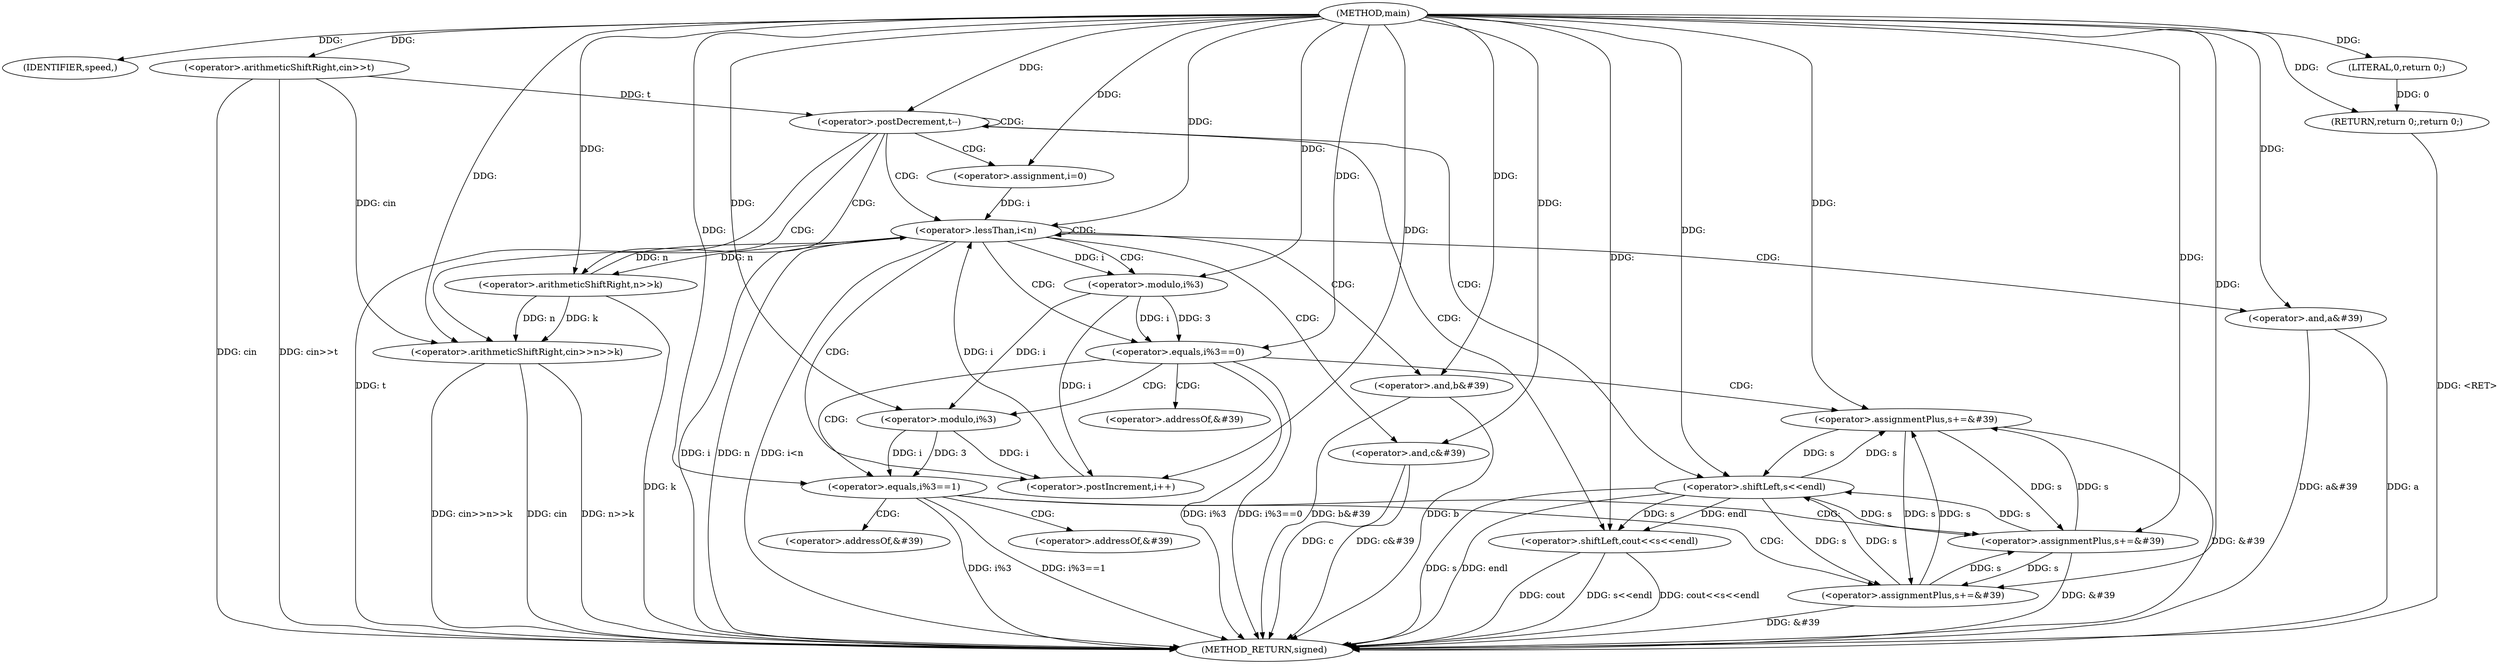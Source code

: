 digraph "main" {  
"1000101" [label = "(METHOD,main)" ]
"1000173" [label = "(METHOD_RETURN,signed)" ]
"1000103" [label = "(IDENTIFIER,speed,)" ]
"1000105" [label = "(<operator>.arithmeticShiftRight,cin>>t)" ]
"1000171" [label = "(RETURN,return 0;,return 0;)" ]
"1000109" [label = "(<operator>.postDecrement,t--)" ]
"1000172" [label = "(LITERAL,0,return 0;)" ]
"1000114" [label = "(<operator>.arithmeticShiftRight,cin>>n>>k)" ]
"1000166" [label = "(<operator>.shiftLeft,cout<<s<<endl)" ]
"1000122" [label = "(<operator>.assignment,i=0)" ]
"1000125" [label = "(<operator>.lessThan,i<n)" ]
"1000128" [label = "(<operator>.postIncrement,i++)" ]
"1000116" [label = "(<operator>.arithmeticShiftRight,n>>k)" ]
"1000157" [label = "(<operator>.and,a&#39)" ]
"1000160" [label = "(<operator>.and,b&#39)" ]
"1000163" [label = "(<operator>.and,c&#39)" ]
"1000168" [label = "(<operator>.shiftLeft,s<<endl)" ]
"1000132" [label = "(<operator>.equals,i%3==0)" ]
"1000137" [label = "(<operator>.assignmentPlus,s+=&#39)" ]
"1000133" [label = "(<operator>.modulo,i%3)" ]
"1000143" [label = "(<operator>.equals,i%3==1)" ]
"1000148" [label = "(<operator>.assignmentPlus,s+=&#39)" ]
"1000153" [label = "(<operator>.assignmentPlus,s+=&#39)" ]
"1000144" [label = "(<operator>.modulo,i%3)" ]
"1000139" [label = "(<operator>.addressOf,&#39)" ]
"1000150" [label = "(<operator>.addressOf,&#39)" ]
"1000155" [label = "(<operator>.addressOf,&#39)" ]
  "1000105" -> "1000173"  [ label = "DDG: cin"] 
  "1000105" -> "1000173"  [ label = "DDG: cin>>t"] 
  "1000109" -> "1000173"  [ label = "DDG: t"] 
  "1000114" -> "1000173"  [ label = "DDG: cin"] 
  "1000116" -> "1000173"  [ label = "DDG: k"] 
  "1000114" -> "1000173"  [ label = "DDG: n>>k"] 
  "1000114" -> "1000173"  [ label = "DDG: cin>>n>>k"] 
  "1000125" -> "1000173"  [ label = "DDG: i"] 
  "1000125" -> "1000173"  [ label = "DDG: n"] 
  "1000125" -> "1000173"  [ label = "DDG: i<n"] 
  "1000168" -> "1000173"  [ label = "DDG: s"] 
  "1000166" -> "1000173"  [ label = "DDG: s<<endl"] 
  "1000166" -> "1000173"  [ label = "DDG: cout<<s<<endl"] 
  "1000132" -> "1000173"  [ label = "DDG: i%3"] 
  "1000132" -> "1000173"  [ label = "DDG: i%3==0"] 
  "1000143" -> "1000173"  [ label = "DDG: i%3"] 
  "1000143" -> "1000173"  [ label = "DDG: i%3==1"] 
  "1000153" -> "1000173"  [ label = "DDG: &#39"] 
  "1000148" -> "1000173"  [ label = "DDG: &#39"] 
  "1000137" -> "1000173"  [ label = "DDG: &#39"] 
  "1000157" -> "1000173"  [ label = "DDG: a&#39"] 
  "1000160" -> "1000173"  [ label = "DDG: b&#39"] 
  "1000163" -> "1000173"  [ label = "DDG: c&#39"] 
  "1000171" -> "1000173"  [ label = "DDG: <RET>"] 
  "1000168" -> "1000173"  [ label = "DDG: endl"] 
  "1000166" -> "1000173"  [ label = "DDG: cout"] 
  "1000157" -> "1000173"  [ label = "DDG: a"] 
  "1000160" -> "1000173"  [ label = "DDG: b"] 
  "1000163" -> "1000173"  [ label = "DDG: c"] 
  "1000101" -> "1000103"  [ label = "DDG: "] 
  "1000172" -> "1000171"  [ label = "DDG: 0"] 
  "1000101" -> "1000171"  [ label = "DDG: "] 
  "1000101" -> "1000105"  [ label = "DDG: "] 
  "1000101" -> "1000172"  [ label = "DDG: "] 
  "1000105" -> "1000109"  [ label = "DDG: t"] 
  "1000101" -> "1000109"  [ label = "DDG: "] 
  "1000105" -> "1000114"  [ label = "DDG: cin"] 
  "1000101" -> "1000114"  [ label = "DDG: "] 
  "1000116" -> "1000114"  [ label = "DDG: n"] 
  "1000116" -> "1000114"  [ label = "DDG: k"] 
  "1000101" -> "1000122"  [ label = "DDG: "] 
  "1000101" -> "1000166"  [ label = "DDG: "] 
  "1000168" -> "1000166"  [ label = "DDG: endl"] 
  "1000168" -> "1000166"  [ label = "DDG: s"] 
  "1000125" -> "1000116"  [ label = "DDG: n"] 
  "1000101" -> "1000116"  [ label = "DDG: "] 
  "1000122" -> "1000125"  [ label = "DDG: i"] 
  "1000128" -> "1000125"  [ label = "DDG: i"] 
  "1000101" -> "1000125"  [ label = "DDG: "] 
  "1000116" -> "1000125"  [ label = "DDG: n"] 
  "1000133" -> "1000128"  [ label = "DDG: i"] 
  "1000144" -> "1000128"  [ label = "DDG: i"] 
  "1000101" -> "1000128"  [ label = "DDG: "] 
  "1000153" -> "1000168"  [ label = "DDG: s"] 
  "1000148" -> "1000168"  [ label = "DDG: s"] 
  "1000137" -> "1000168"  [ label = "DDG: s"] 
  "1000101" -> "1000168"  [ label = "DDG: "] 
  "1000101" -> "1000157"  [ label = "DDG: "] 
  "1000101" -> "1000160"  [ label = "DDG: "] 
  "1000101" -> "1000163"  [ label = "DDG: "] 
  "1000133" -> "1000132"  [ label = "DDG: 3"] 
  "1000133" -> "1000132"  [ label = "DDG: i"] 
  "1000101" -> "1000132"  [ label = "DDG: "] 
  "1000168" -> "1000137"  [ label = "DDG: s"] 
  "1000153" -> "1000137"  [ label = "DDG: s"] 
  "1000148" -> "1000137"  [ label = "DDG: s"] 
  "1000101" -> "1000137"  [ label = "DDG: "] 
  "1000125" -> "1000133"  [ label = "DDG: i"] 
  "1000101" -> "1000133"  [ label = "DDG: "] 
  "1000144" -> "1000143"  [ label = "DDG: 3"] 
  "1000144" -> "1000143"  [ label = "DDG: i"] 
  "1000101" -> "1000143"  [ label = "DDG: "] 
  "1000168" -> "1000148"  [ label = "DDG: s"] 
  "1000153" -> "1000148"  [ label = "DDG: s"] 
  "1000137" -> "1000148"  [ label = "DDG: s"] 
  "1000101" -> "1000148"  [ label = "DDG: "] 
  "1000133" -> "1000144"  [ label = "DDG: i"] 
  "1000101" -> "1000144"  [ label = "DDG: "] 
  "1000168" -> "1000153"  [ label = "DDG: s"] 
  "1000148" -> "1000153"  [ label = "DDG: s"] 
  "1000137" -> "1000153"  [ label = "DDG: s"] 
  "1000101" -> "1000153"  [ label = "DDG: "] 
  "1000109" -> "1000125"  [ label = "CDG: "] 
  "1000109" -> "1000109"  [ label = "CDG: "] 
  "1000109" -> "1000166"  [ label = "CDG: "] 
  "1000109" -> "1000114"  [ label = "CDG: "] 
  "1000109" -> "1000122"  [ label = "CDG: "] 
  "1000109" -> "1000168"  [ label = "CDG: "] 
  "1000109" -> "1000116"  [ label = "CDG: "] 
  "1000125" -> "1000125"  [ label = "CDG: "] 
  "1000125" -> "1000128"  [ label = "CDG: "] 
  "1000125" -> "1000133"  [ label = "CDG: "] 
  "1000125" -> "1000157"  [ label = "CDG: "] 
  "1000125" -> "1000163"  [ label = "CDG: "] 
  "1000125" -> "1000132"  [ label = "CDG: "] 
  "1000125" -> "1000160"  [ label = "CDG: "] 
  "1000132" -> "1000139"  [ label = "CDG: "] 
  "1000132" -> "1000144"  [ label = "CDG: "] 
  "1000132" -> "1000143"  [ label = "CDG: "] 
  "1000132" -> "1000137"  [ label = "CDG: "] 
  "1000143" -> "1000153"  [ label = "CDG: "] 
  "1000143" -> "1000150"  [ label = "CDG: "] 
  "1000143" -> "1000148"  [ label = "CDG: "] 
  "1000143" -> "1000155"  [ label = "CDG: "] 
}
